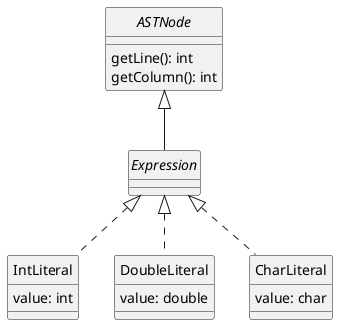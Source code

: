 @startuml Expressions
skinparam style strictuml
skinparam monochrome true


interface ASTNode {
    getLine(): int
    getColumn(): int
}

interface Expression

class IntLiteral {
    value: int
}

class DoubleLiteral {
    value: double
}

class CharLiteral {
    value: char
}

ASTNode <|-- Expression
Expression <|.. IntLiteral
Expression <|.. DoubleLiteral
Expression <|.. CharLiteral

@enduml
